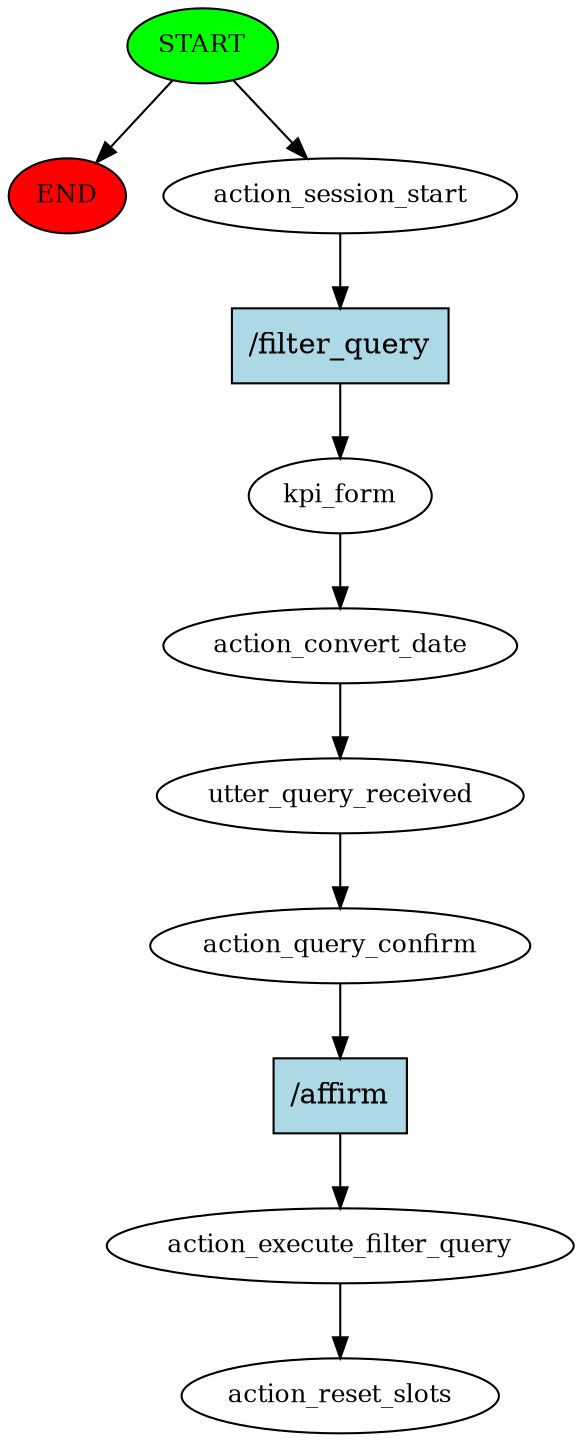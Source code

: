 digraph  {
0 [class="start active", fillcolor=green, fontsize=12, label=START, style=filled];
"-1" [class=end, fillcolor=red, fontsize=12, label=END, style=filled];
1 [class=active, fontsize=12, label=action_session_start];
2 [class=active, fontsize=12, label=kpi_form];
3 [class=active, fontsize=12, label=action_convert_date];
4 [class=active, fontsize=12, label=utter_query_received];
5 [class=active, fontsize=12, label=action_query_confirm];
6 [class=active, fontsize=12, label=action_execute_filter_query];
7 [class="dashed active", fontsize=12, label=action_reset_slots];
8 [class="intent active", fillcolor=lightblue, label="/filter_query", shape=rect, style=filled];
9 [class="intent active", fillcolor=lightblue, label="/affirm", shape=rect, style=filled];
0 -> "-1"  [class="", key=NONE, label=""];
0 -> 1  [class=active, key=NONE, label=""];
1 -> 8  [class=active, key=0];
2 -> 3  [class=active, key=NONE, label=""];
3 -> 4  [class=active, key=NONE, label=""];
4 -> 5  [class=active, key=NONE, label=""];
5 -> 9  [class=active, key=0];
6 -> 7  [class=active, key=NONE, label=""];
8 -> 2  [class=active, key=0];
9 -> 6  [class=active, key=0];
}
